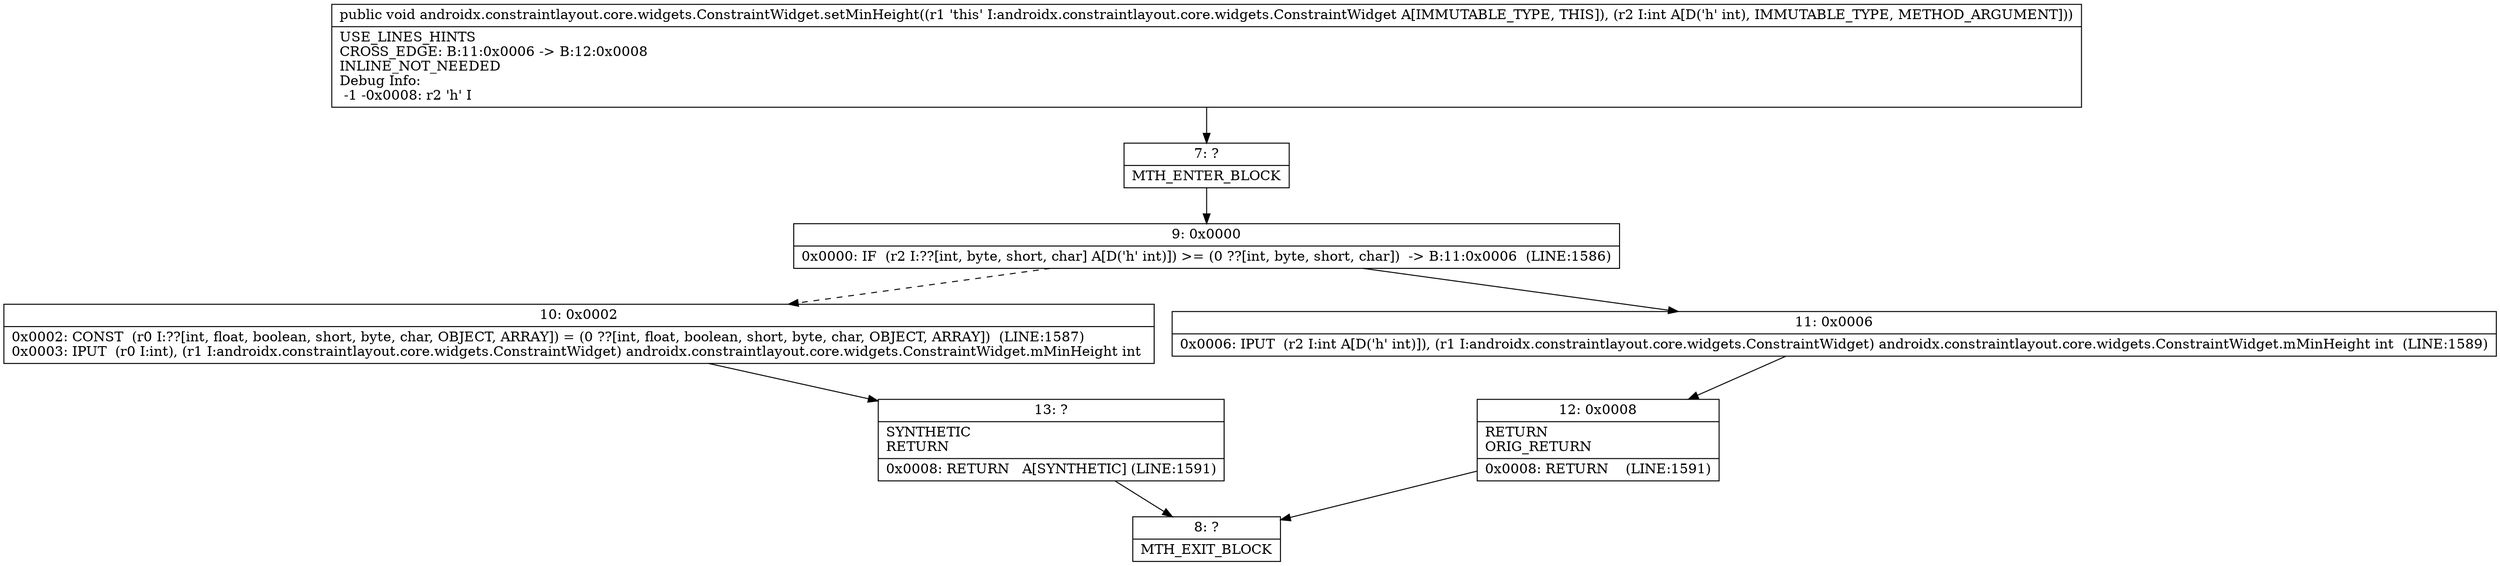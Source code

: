 digraph "CFG forandroidx.constraintlayout.core.widgets.ConstraintWidget.setMinHeight(I)V" {
Node_7 [shape=record,label="{7\:\ ?|MTH_ENTER_BLOCK\l}"];
Node_9 [shape=record,label="{9\:\ 0x0000|0x0000: IF  (r2 I:??[int, byte, short, char] A[D('h' int)]) \>= (0 ??[int, byte, short, char])  \-\> B:11:0x0006  (LINE:1586)\l}"];
Node_10 [shape=record,label="{10\:\ 0x0002|0x0002: CONST  (r0 I:??[int, float, boolean, short, byte, char, OBJECT, ARRAY]) = (0 ??[int, float, boolean, short, byte, char, OBJECT, ARRAY])  (LINE:1587)\l0x0003: IPUT  (r0 I:int), (r1 I:androidx.constraintlayout.core.widgets.ConstraintWidget) androidx.constraintlayout.core.widgets.ConstraintWidget.mMinHeight int \l}"];
Node_13 [shape=record,label="{13\:\ ?|SYNTHETIC\lRETURN\l|0x0008: RETURN   A[SYNTHETIC] (LINE:1591)\l}"];
Node_8 [shape=record,label="{8\:\ ?|MTH_EXIT_BLOCK\l}"];
Node_11 [shape=record,label="{11\:\ 0x0006|0x0006: IPUT  (r2 I:int A[D('h' int)]), (r1 I:androidx.constraintlayout.core.widgets.ConstraintWidget) androidx.constraintlayout.core.widgets.ConstraintWidget.mMinHeight int  (LINE:1589)\l}"];
Node_12 [shape=record,label="{12\:\ 0x0008|RETURN\lORIG_RETURN\l|0x0008: RETURN    (LINE:1591)\l}"];
MethodNode[shape=record,label="{public void androidx.constraintlayout.core.widgets.ConstraintWidget.setMinHeight((r1 'this' I:androidx.constraintlayout.core.widgets.ConstraintWidget A[IMMUTABLE_TYPE, THIS]), (r2 I:int A[D('h' int), IMMUTABLE_TYPE, METHOD_ARGUMENT]))  | USE_LINES_HINTS\lCROSS_EDGE: B:11:0x0006 \-\> B:12:0x0008\lINLINE_NOT_NEEDED\lDebug Info:\l  \-1 \-0x0008: r2 'h' I\l}"];
MethodNode -> Node_7;Node_7 -> Node_9;
Node_9 -> Node_10[style=dashed];
Node_9 -> Node_11;
Node_10 -> Node_13;
Node_13 -> Node_8;
Node_11 -> Node_12;
Node_12 -> Node_8;
}

